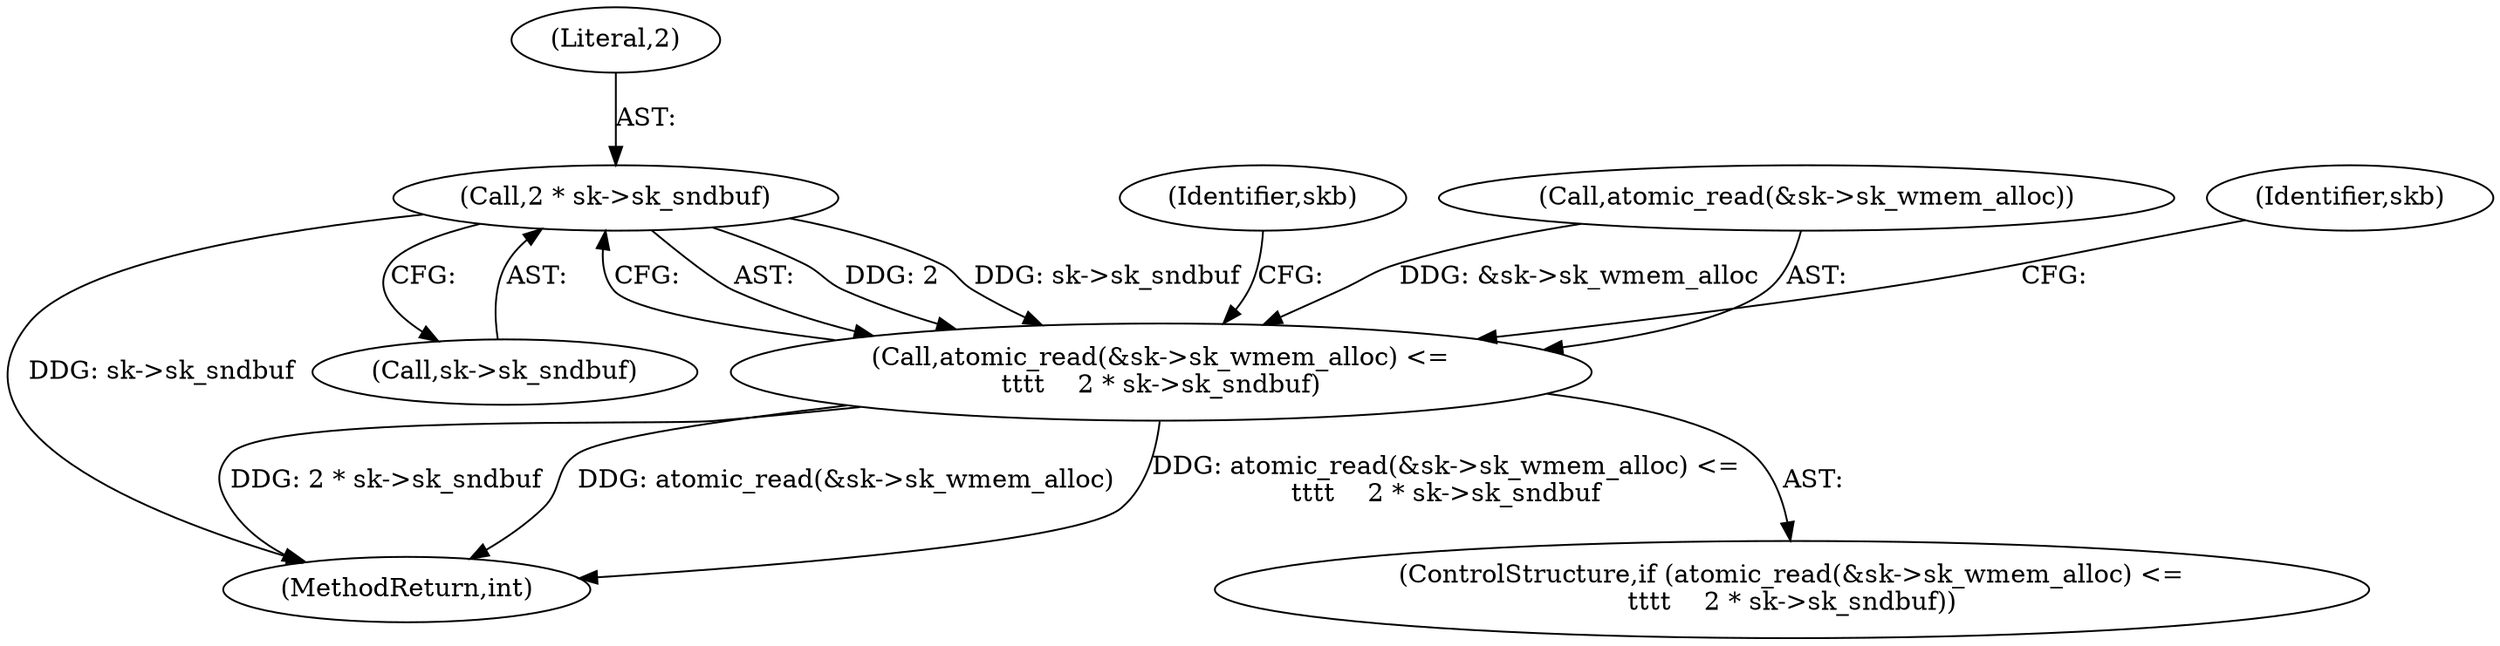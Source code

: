 digraph "0_linux_75a493e60ac4bbe2e977e7129d6d8cbb0dd236be@pointer" {
"1000933" [label="(Call,2 * sk->sk_sndbuf)"];
"1000927" [label="(Call,atomic_read(&sk->sk_wmem_alloc) <=\n\t\t\t\t    2 * sk->sk_sndbuf)"];
"1000935" [label="(Call,sk->sk_sndbuf)"];
"1000952" [label="(Identifier,skb)"];
"1001327" [label="(MethodReturn,int)"];
"1000927" [label="(Call,atomic_read(&sk->sk_wmem_alloc) <=\n\t\t\t\t    2 * sk->sk_sndbuf)"];
"1000926" [label="(ControlStructure,if (atomic_read(&sk->sk_wmem_alloc) <=\n\t\t\t\t    2 * sk->sk_sndbuf))"];
"1000928" [label="(Call,atomic_read(&sk->sk_wmem_alloc))"];
"1000933" [label="(Call,2 * sk->sk_sndbuf)"];
"1000934" [label="(Literal,2)"];
"1000939" [label="(Identifier,skb)"];
"1000933" -> "1000927"  [label="AST: "];
"1000933" -> "1000935"  [label="CFG: "];
"1000934" -> "1000933"  [label="AST: "];
"1000935" -> "1000933"  [label="AST: "];
"1000927" -> "1000933"  [label="CFG: "];
"1000933" -> "1001327"  [label="DDG: sk->sk_sndbuf"];
"1000933" -> "1000927"  [label="DDG: 2"];
"1000933" -> "1000927"  [label="DDG: sk->sk_sndbuf"];
"1000927" -> "1000926"  [label="AST: "];
"1000928" -> "1000927"  [label="AST: "];
"1000939" -> "1000927"  [label="CFG: "];
"1000952" -> "1000927"  [label="CFG: "];
"1000927" -> "1001327"  [label="DDG: atomic_read(&sk->sk_wmem_alloc) <=\n\t\t\t\t    2 * sk->sk_sndbuf"];
"1000927" -> "1001327"  [label="DDG: 2 * sk->sk_sndbuf"];
"1000927" -> "1001327"  [label="DDG: atomic_read(&sk->sk_wmem_alloc)"];
"1000928" -> "1000927"  [label="DDG: &sk->sk_wmem_alloc"];
}

